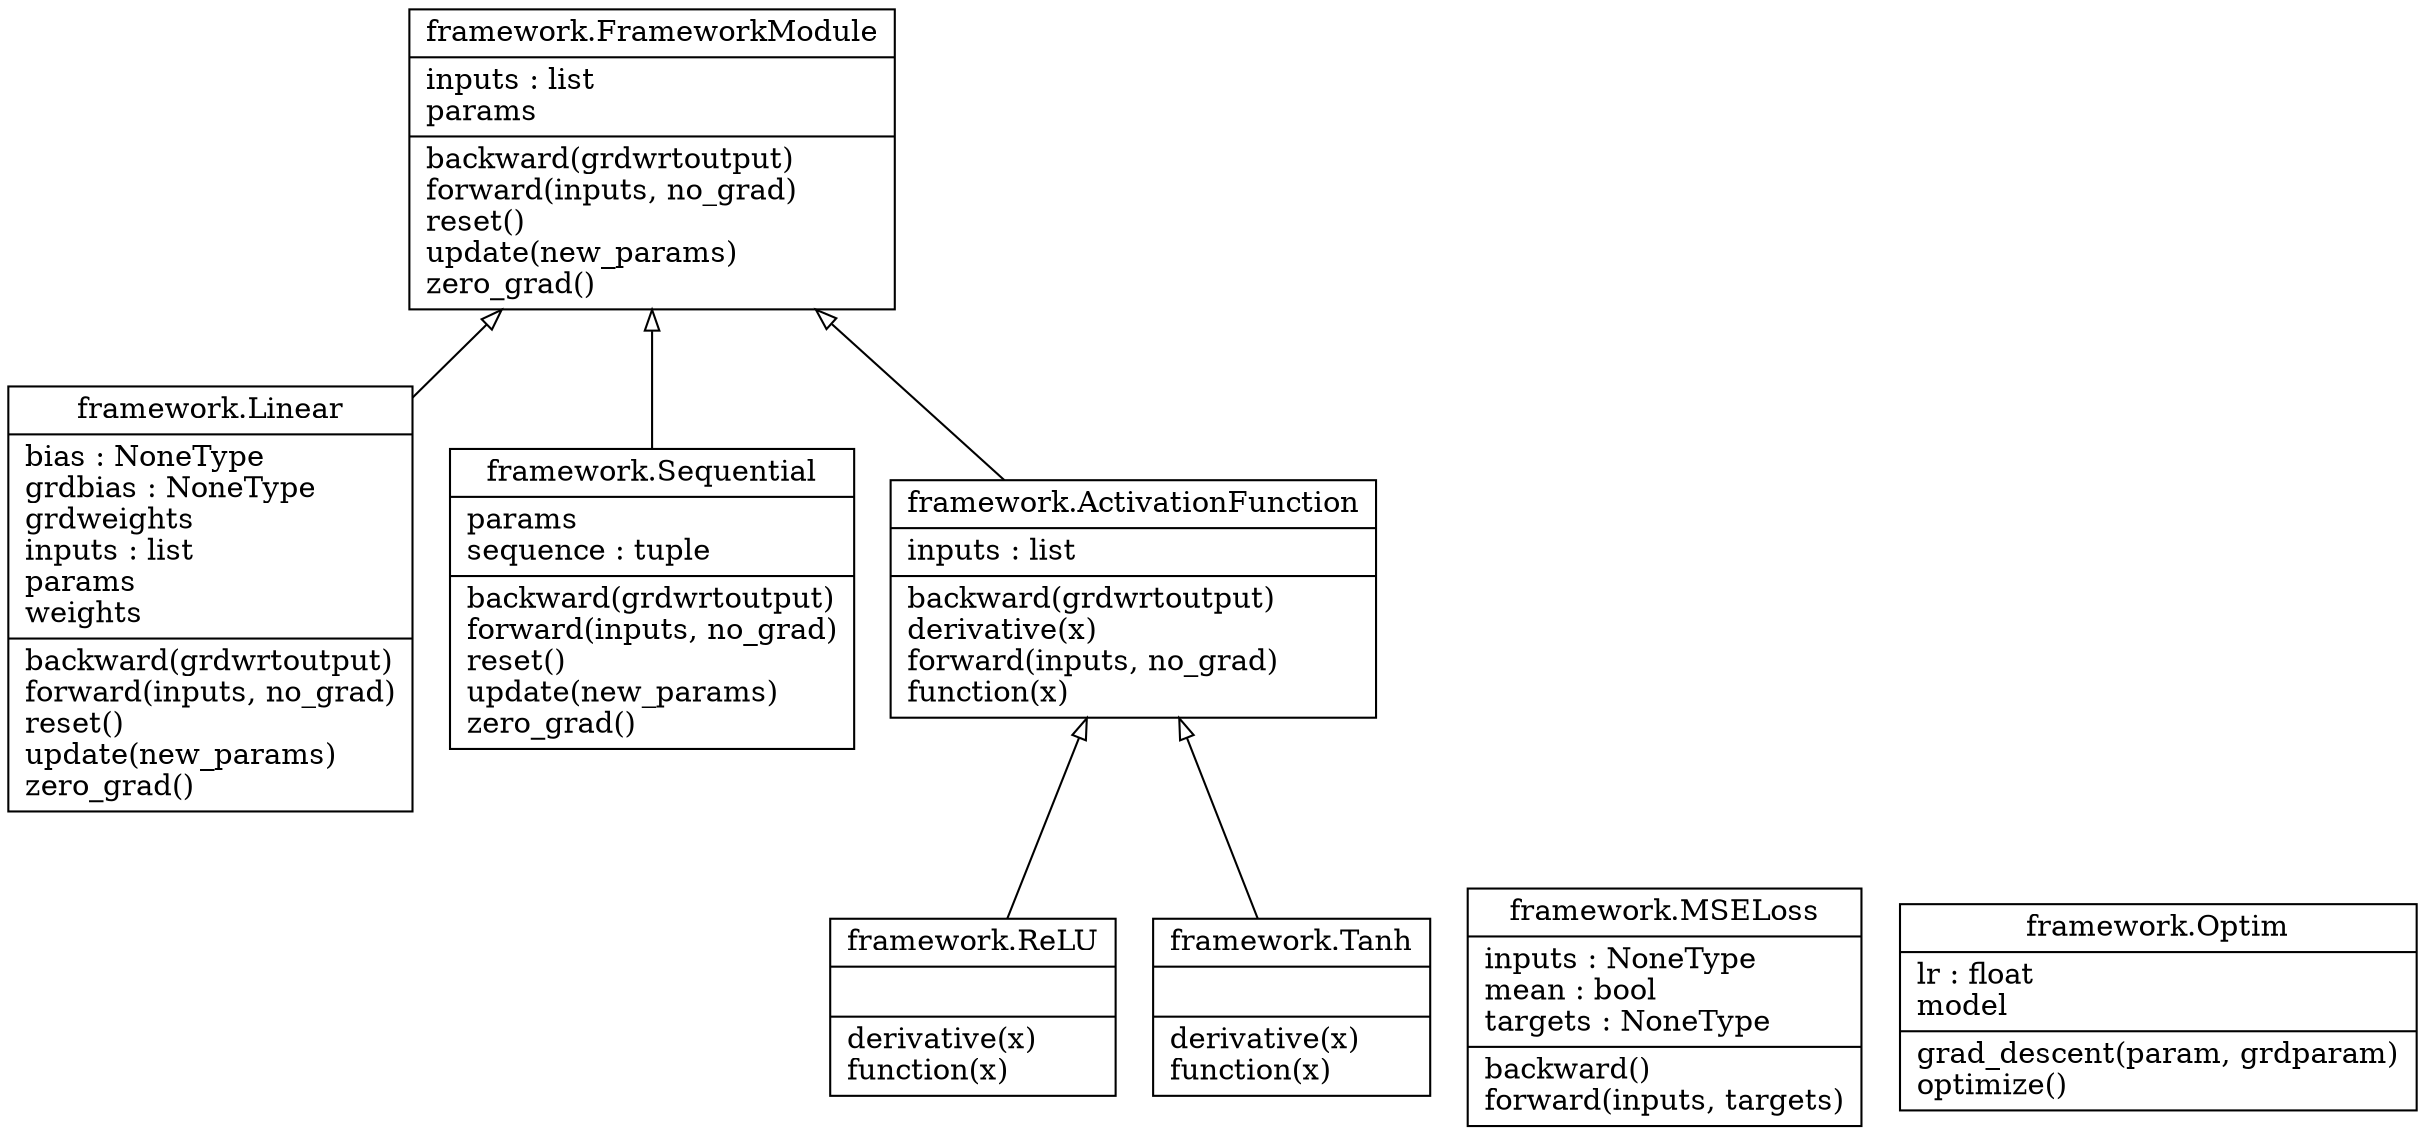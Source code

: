 digraph "classes_diagram" {
charset="utf-8"
rankdir=BT
"0" [label="{framework.ActivationFunction|inputs : list\l|backward(grdwrtoutput)\lderivative(x)\lforward(inputs, no_grad)\lfunction(x)\l}", shape="record"];
"1" [label="{framework.FrameworkModule|inputs : list\lparams\l|backward(grdwrtoutput)\lforward(inputs, no_grad)\lreset()\lupdate(new_params)\lzero_grad()\l}", shape="record"];
"2" [label="{framework.Linear|bias : NoneType\lgrdbias : NoneType\lgrdweights\linputs : list\lparams\lweights\l|backward(grdwrtoutput)\lforward(inputs, no_grad)\lreset()\lupdate(new_params)\lzero_grad()\l}", shape="record"];
"3" [label="{framework.MSELoss|inputs : NoneType\lmean : bool\ltargets : NoneType\l|backward()\lforward(inputs, targets)\l}", shape="record"];
"4" [label="{framework.Optim|lr : float\lmodel\l|grad_descent(param, grdparam)\loptimize()\l}", shape="record"];
"5" [label="{framework.ReLU|\l|derivative(x)\lfunction(x)\l}", shape="record"];
"6" [label="{framework.Sequential|params\lsequence : tuple\l|backward(grdwrtoutput)\lforward(inputs, no_grad)\lreset()\lupdate(new_params)\lzero_grad()\l}", shape="record"];
"7" [label="{framework.Tanh|\l|derivative(x)\lfunction(x)\l}", shape="record"];
"0" -> "1" [arrowhead="empty", arrowtail="none"];
"2" -> "1" [arrowhead="empty", arrowtail="none"];
"5" -> "0" [arrowhead="empty", arrowtail="none"];
"6" -> "1" [arrowhead="empty", arrowtail="none"];
"7" -> "0" [arrowhead="empty", arrowtail="none"];
}
